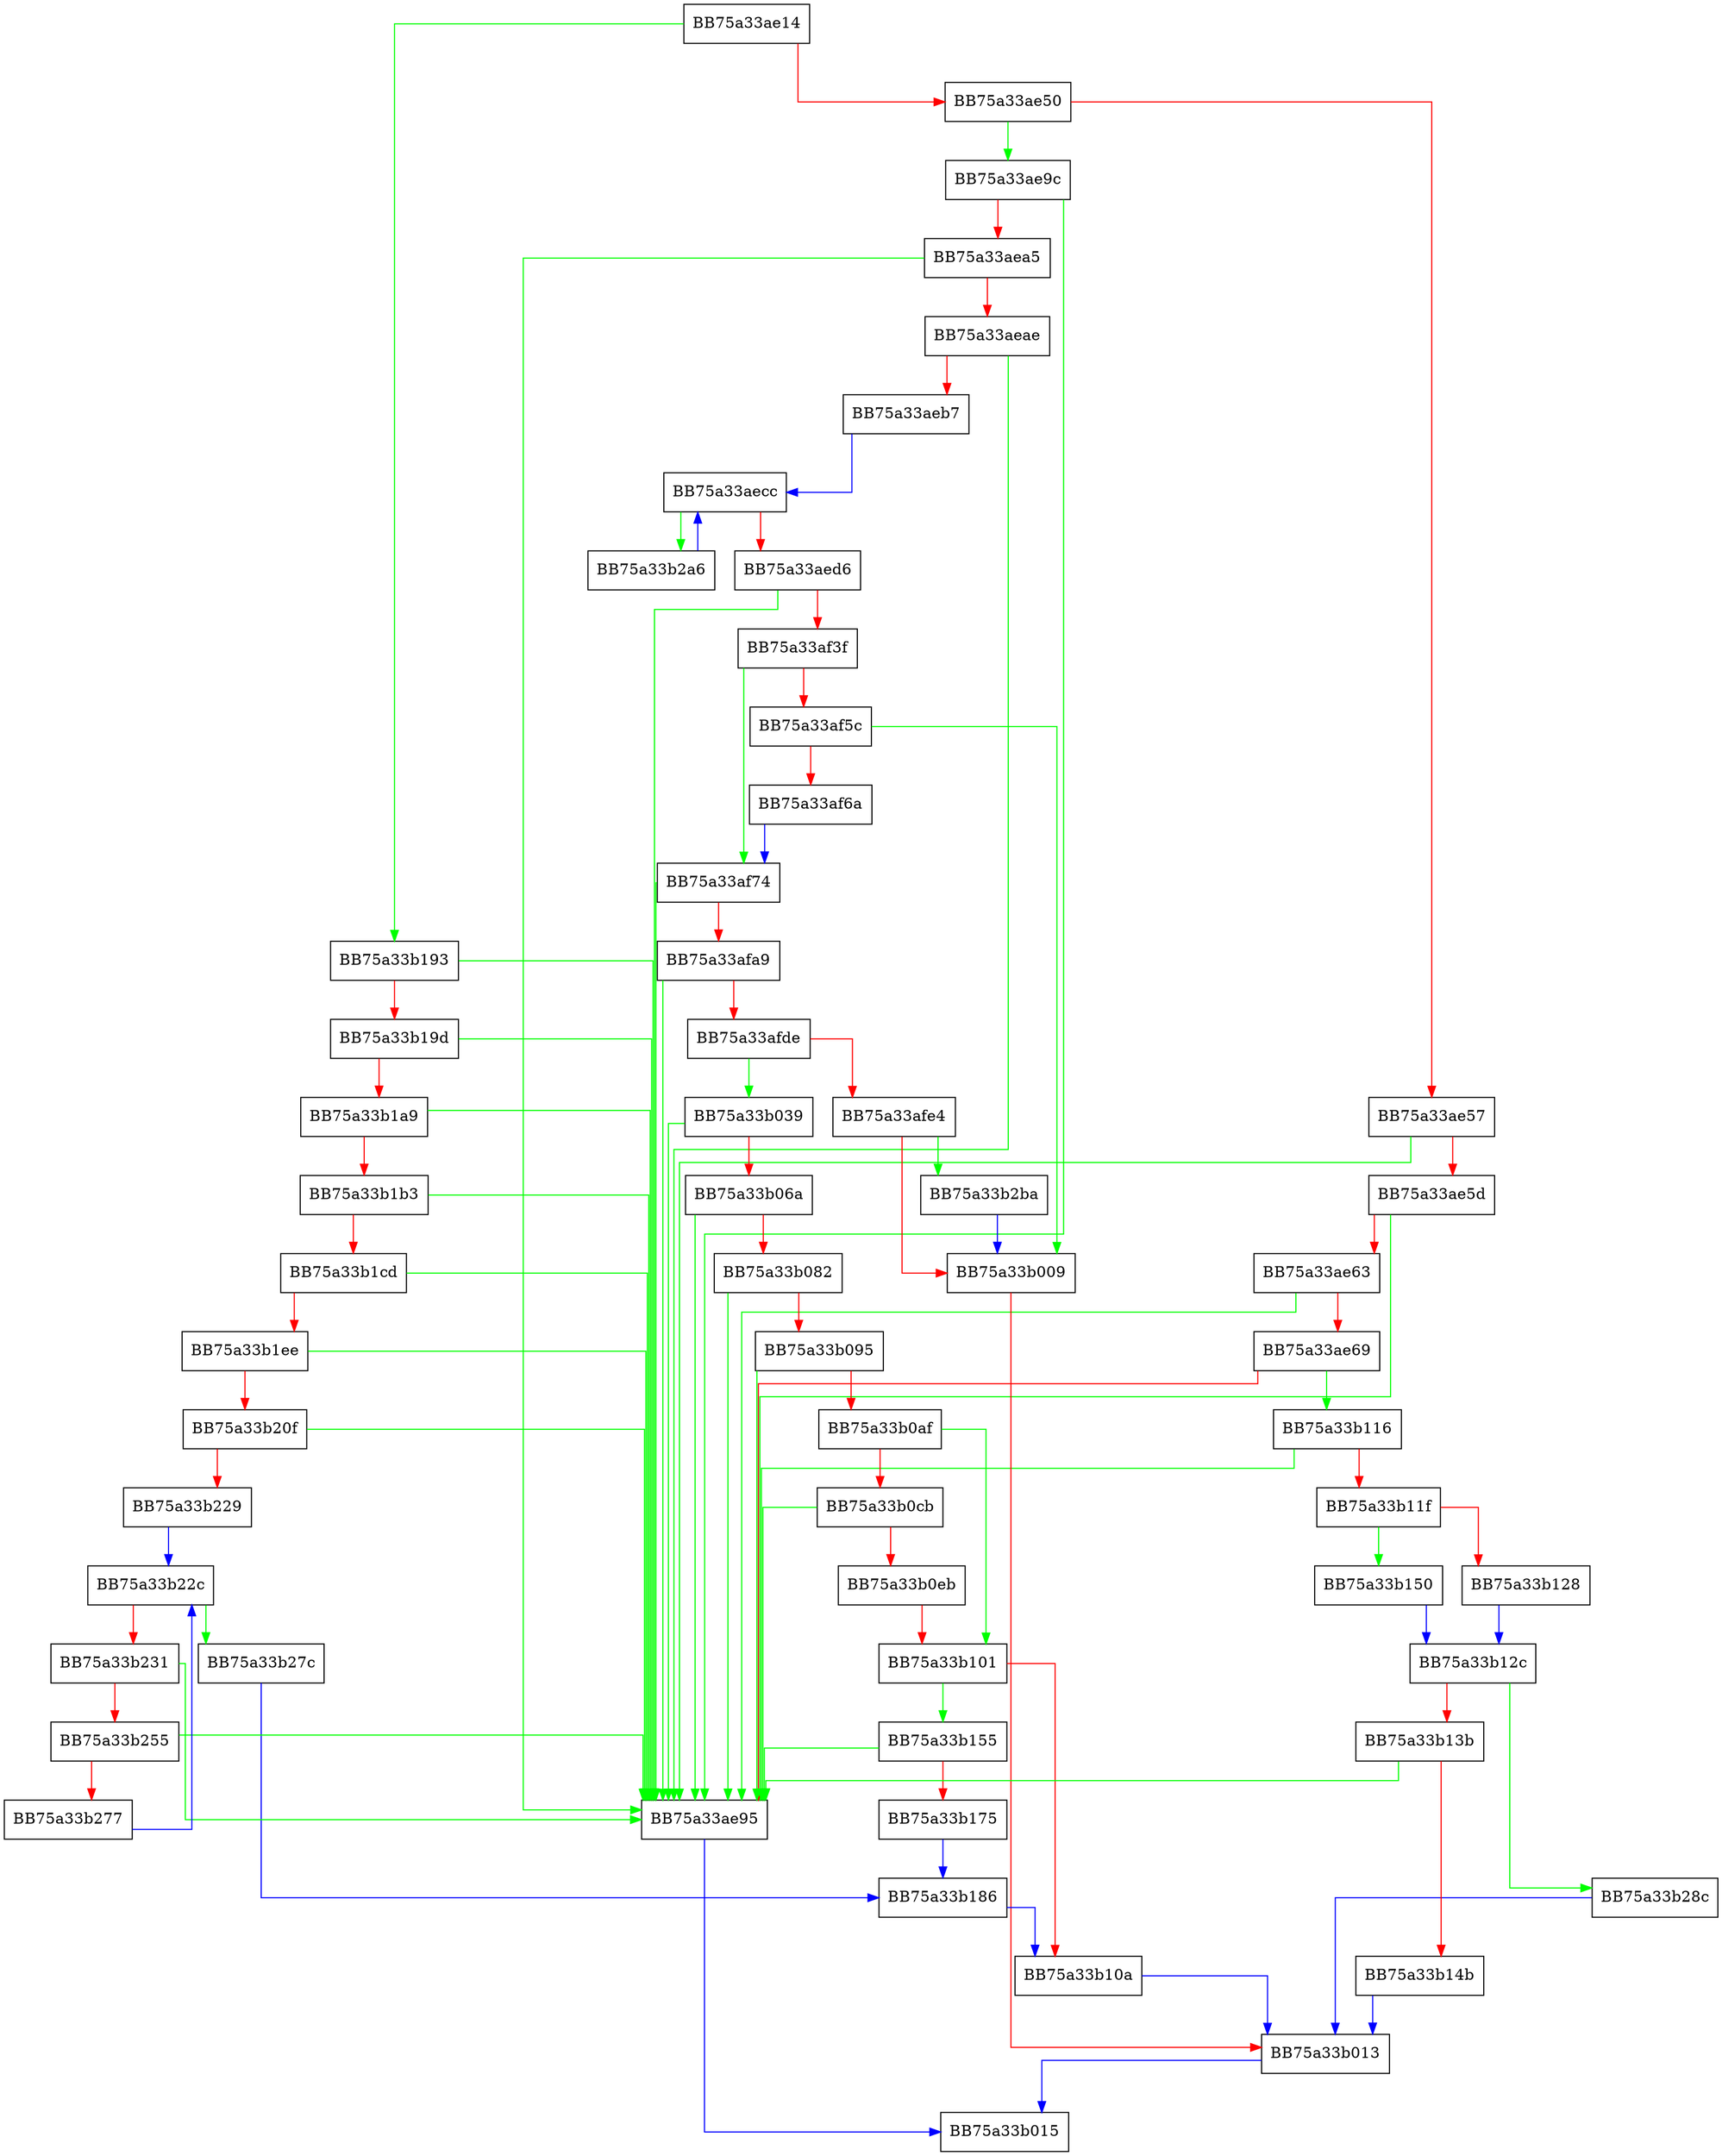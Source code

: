 digraph init_net_module {
  node [shape="box"];
  graph [splines=ortho];
  BB75a33ae14 -> BB75a33b193 [color="green"];
  BB75a33ae14 -> BB75a33ae50 [color="red"];
  BB75a33ae50 -> BB75a33ae9c [color="green"];
  BB75a33ae50 -> BB75a33ae57 [color="red"];
  BB75a33ae57 -> BB75a33ae95 [color="green"];
  BB75a33ae57 -> BB75a33ae5d [color="red"];
  BB75a33ae5d -> BB75a33ae95 [color="green"];
  BB75a33ae5d -> BB75a33ae63 [color="red"];
  BB75a33ae63 -> BB75a33ae95 [color="green"];
  BB75a33ae63 -> BB75a33ae69 [color="red"];
  BB75a33ae69 -> BB75a33b116 [color="green"];
  BB75a33ae69 -> BB75a33ae95 [color="red"];
  BB75a33ae95 -> BB75a33b015 [color="blue"];
  BB75a33ae9c -> BB75a33ae95 [color="green"];
  BB75a33ae9c -> BB75a33aea5 [color="red"];
  BB75a33aea5 -> BB75a33ae95 [color="green"];
  BB75a33aea5 -> BB75a33aeae [color="red"];
  BB75a33aeae -> BB75a33ae95 [color="green"];
  BB75a33aeae -> BB75a33aeb7 [color="red"];
  BB75a33aeb7 -> BB75a33aecc [color="blue"];
  BB75a33aecc -> BB75a33b2a6 [color="green"];
  BB75a33aecc -> BB75a33aed6 [color="red"];
  BB75a33aed6 -> BB75a33ae95 [color="green"];
  BB75a33aed6 -> BB75a33af3f [color="red"];
  BB75a33af3f -> BB75a33af74 [color="green"];
  BB75a33af3f -> BB75a33af5c [color="red"];
  BB75a33af5c -> BB75a33b009 [color="green"];
  BB75a33af5c -> BB75a33af6a [color="red"];
  BB75a33af6a -> BB75a33af74 [color="blue"];
  BB75a33af74 -> BB75a33ae95 [color="green"];
  BB75a33af74 -> BB75a33afa9 [color="red"];
  BB75a33afa9 -> BB75a33ae95 [color="green"];
  BB75a33afa9 -> BB75a33afde [color="red"];
  BB75a33afde -> BB75a33b039 [color="green"];
  BB75a33afde -> BB75a33afe4 [color="red"];
  BB75a33afe4 -> BB75a33b2ba [color="green"];
  BB75a33afe4 -> BB75a33b009 [color="red"];
  BB75a33b009 -> BB75a33b013 [color="red"];
  BB75a33b013 -> BB75a33b015 [color="blue"];
  BB75a33b039 -> BB75a33ae95 [color="green"];
  BB75a33b039 -> BB75a33b06a [color="red"];
  BB75a33b06a -> BB75a33ae95 [color="green"];
  BB75a33b06a -> BB75a33b082 [color="red"];
  BB75a33b082 -> BB75a33ae95 [color="green"];
  BB75a33b082 -> BB75a33b095 [color="red"];
  BB75a33b095 -> BB75a33ae95 [color="green"];
  BB75a33b095 -> BB75a33b0af [color="red"];
  BB75a33b0af -> BB75a33b101 [color="green"];
  BB75a33b0af -> BB75a33b0cb [color="red"];
  BB75a33b0cb -> BB75a33ae95 [color="green"];
  BB75a33b0cb -> BB75a33b0eb [color="red"];
  BB75a33b0eb -> BB75a33b101 [color="red"];
  BB75a33b101 -> BB75a33b155 [color="green"];
  BB75a33b101 -> BB75a33b10a [color="red"];
  BB75a33b10a -> BB75a33b013 [color="blue"];
  BB75a33b116 -> BB75a33ae95 [color="green"];
  BB75a33b116 -> BB75a33b11f [color="red"];
  BB75a33b11f -> BB75a33b150 [color="green"];
  BB75a33b11f -> BB75a33b128 [color="red"];
  BB75a33b128 -> BB75a33b12c [color="blue"];
  BB75a33b12c -> BB75a33b28c [color="green"];
  BB75a33b12c -> BB75a33b13b [color="red"];
  BB75a33b13b -> BB75a33ae95 [color="green"];
  BB75a33b13b -> BB75a33b14b [color="red"];
  BB75a33b14b -> BB75a33b013 [color="blue"];
  BB75a33b150 -> BB75a33b12c [color="blue"];
  BB75a33b155 -> BB75a33ae95 [color="green"];
  BB75a33b155 -> BB75a33b175 [color="red"];
  BB75a33b175 -> BB75a33b186 [color="blue"];
  BB75a33b186 -> BB75a33b10a [color="blue"];
  BB75a33b193 -> BB75a33ae95 [color="green"];
  BB75a33b193 -> BB75a33b19d [color="red"];
  BB75a33b19d -> BB75a33ae95 [color="green"];
  BB75a33b19d -> BB75a33b1a9 [color="red"];
  BB75a33b1a9 -> BB75a33ae95 [color="green"];
  BB75a33b1a9 -> BB75a33b1b3 [color="red"];
  BB75a33b1b3 -> BB75a33ae95 [color="green"];
  BB75a33b1b3 -> BB75a33b1cd [color="red"];
  BB75a33b1cd -> BB75a33ae95 [color="green"];
  BB75a33b1cd -> BB75a33b1ee [color="red"];
  BB75a33b1ee -> BB75a33ae95 [color="green"];
  BB75a33b1ee -> BB75a33b20f [color="red"];
  BB75a33b20f -> BB75a33ae95 [color="green"];
  BB75a33b20f -> BB75a33b229 [color="red"];
  BB75a33b229 -> BB75a33b22c [color="blue"];
  BB75a33b22c -> BB75a33b27c [color="green"];
  BB75a33b22c -> BB75a33b231 [color="red"];
  BB75a33b231 -> BB75a33ae95 [color="green"];
  BB75a33b231 -> BB75a33b255 [color="red"];
  BB75a33b255 -> BB75a33ae95 [color="green"];
  BB75a33b255 -> BB75a33b277 [color="red"];
  BB75a33b277 -> BB75a33b22c [color="blue"];
  BB75a33b27c -> BB75a33b186 [color="blue"];
  BB75a33b28c -> BB75a33b013 [color="blue"];
  BB75a33b2a6 -> BB75a33aecc [color="blue"];
  BB75a33b2ba -> BB75a33b009 [color="blue"];
}